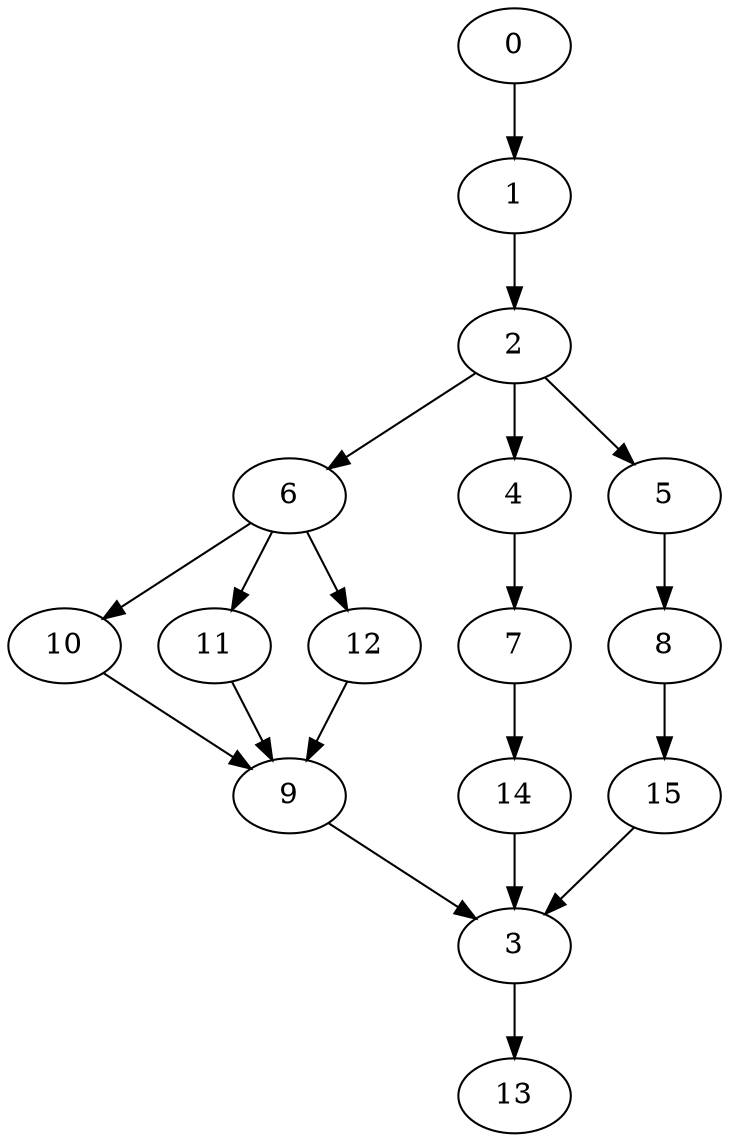 digraph "SeriesParallel-MaxBf-5_Nodes_16_CCR_0.10_WeightType_Random#4" {
	graph ["Duplicate states"=0,
		GraphType=S_P,
		"Max states in OPEN"=0,
		Modes="120000ms; topo-ordered tasks, ; Pruning: task equivalence, fixed order ready list, ; F-value: ; Optimisation: best schedule length (\
SL) optimisation on equal, ",
		NumberOfTasks=16,
		"Pruned using list schedule length"=13383,
		"States removed from OPEN"=0,
		TargetSystem="Homogeneous-2",
		"Time to schedule (ms)"=535,
		"Total idle time"=182,
		"Total schedule length"=706,
		"Total sequential time"=1078,
		"Total states created"=43833
	];
	0	["Finish time"=87,
		Processor=0,
		"Start time"=0,
		Weight=87];
	1	["Finish time"=112,
		Processor=0,
		"Start time"=87,
		Weight=25];
	0 -> 1	[Weight=2];
	2	["Finish time"=174,
		Processor=0,
		"Start time"=112,
		Weight=62];
	1 -> 2	[Weight=3];
	6	["Finish time"=335,
		Processor=0,
		"Start time"=261,
		Weight=74];
	2 -> 6	[Weight=3];
	4	["Finish time"=219,
		Processor=1,
		"Start time"=182,
		Weight=37];
	2 -> 4	[Weight=8];
	5	["Finish time"=211,
		Processor=0,
		"Start time"=174,
		Weight=37];
	2 -> 5	[Weight=5];
	10	["Finish time"=467,
		Processor=1,
		"Start time"=343,
		Weight=124];
	6 -> 10	[Weight=4];
	11	["Finish time"=483,
		Processor=0,
		"Start time"=446,
		Weight=37];
	6 -> 11	[Weight=8];
	12	["Finish time"=372,
		Processor=0,
		"Start time"=335,
		Weight=37];
	6 -> 12	[Weight=9];
	7	["Finish time"=343,
		Processor=1,
		"Start time"=219,
		Weight=124];
	4 -> 7	[Weight=10];
	9	["Finish time"=557,
		Processor=0,
		"Start time"=483,
		Weight=74];
	10 -> 9	[Weight=10];
	14	["Finish time"=446,
		Processor=0,
		"Start time"=372,
		Weight=74];
	7 -> 14	[Weight=10];
	8	["Finish time"=261,
		Processor=0,
		"Start time"=211,
		Weight=50];
	5 -> 8	[Weight=6];
	15	["Finish time"=554,
		Processor=1,
		"Start time"=467,
		Weight=87];
	8 -> 15	[Weight=4];
	11 -> 9	[Weight=3];
	12 -> 9	[Weight=2];
	3	["Finish time"=607,
		Processor=0,
		"Start time"=557,
		Weight=50];
	15 -> 3	[Weight=3];
	9 -> 3	[Weight=7];
	14 -> 3	[Weight=5];
	13	["Finish time"=706,
		Processor=0,
		"Start time"=607,
		Weight=99];
	3 -> 13	[Weight=6];
}
